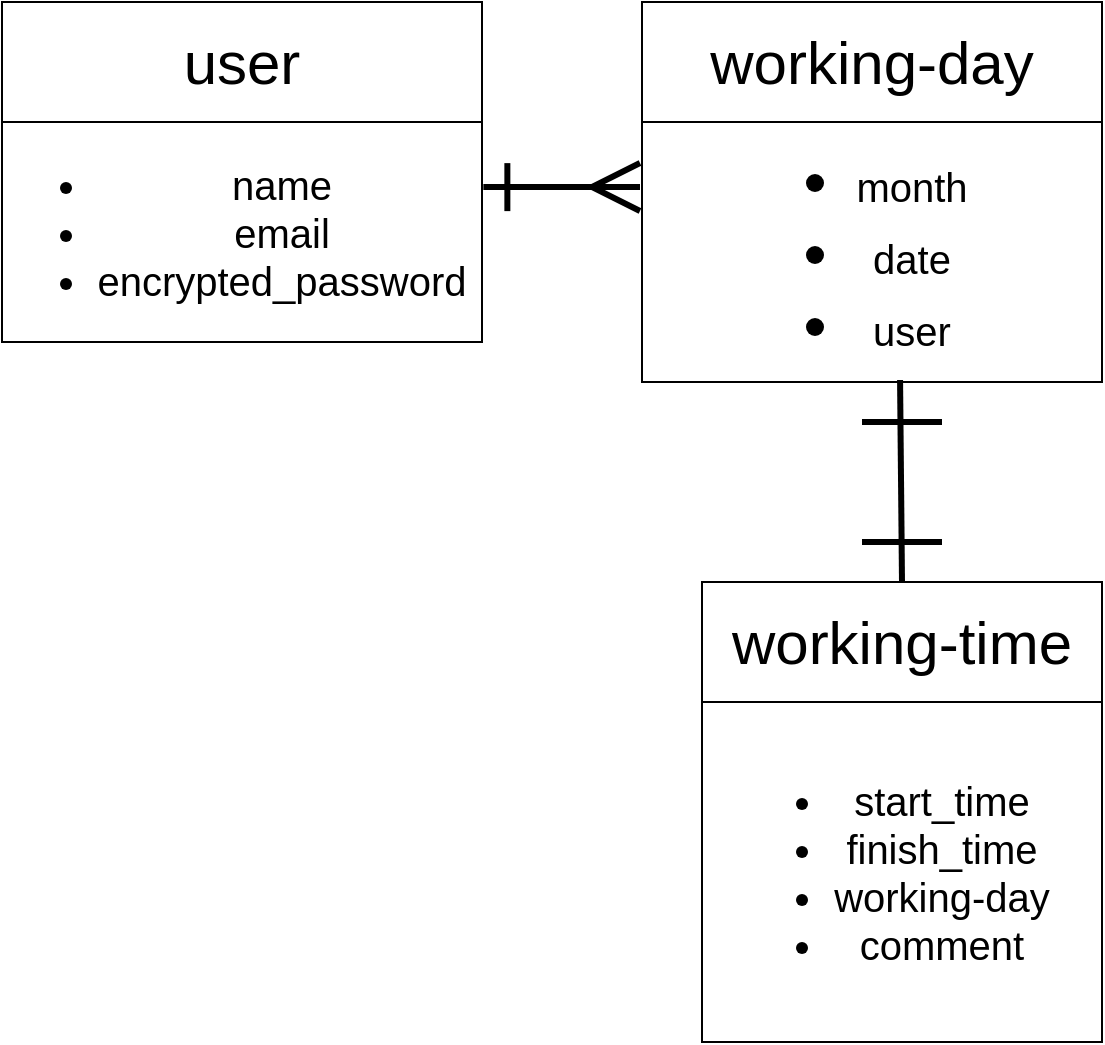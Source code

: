 <mxfile>
    <diagram id="lydJ3zgG5fdq9TNrsLYn" name="ページ1">
        <mxGraphModel dx="686" dy="680" grid="1" gridSize="10" guides="1" tooltips="1" connect="1" arrows="1" fold="1" page="1" pageScale="1" pageWidth="1169" pageHeight="1654" math="0" shadow="0">
            <root>
                <mxCell id="0"/>
                <mxCell id="1" parent="0"/>
                <mxCell id="3" value="&lt;font style=&quot;font-size: 30px&quot;&gt;user&lt;/font&gt;" style="whiteSpace=wrap;html=1;" vertex="1" parent="1">
                    <mxGeometry x="140" y="170" width="240" height="60" as="geometry"/>
                </mxCell>
                <mxCell id="4" value="&lt;ul style=&quot;font-size: 20px&quot;&gt;&lt;li&gt;name&lt;/li&gt;&lt;li&gt;email&lt;/li&gt;&lt;li&gt;encrypted_password&lt;/li&gt;&lt;/ul&gt;" style="whiteSpace=wrap;html=1;fontSize=30;" vertex="1" parent="1">
                    <mxGeometry x="140" y="230" width="240" height="110" as="geometry"/>
                </mxCell>
                <mxCell id="5" value="&lt;font style=&quot;font-size: 30px&quot;&gt;working-time&lt;/font&gt;" style="whiteSpace=wrap;html=1;fontSize=20;" vertex="1" parent="1">
                    <mxGeometry x="490" y="460" width="200" height="60" as="geometry"/>
                </mxCell>
                <mxCell id="6" value="&lt;ul&gt;&lt;li&gt;start_time&lt;/li&gt;&lt;li&gt;finish_time&lt;/li&gt;&lt;li&gt;working-day&lt;/li&gt;&lt;li&gt;comment&lt;/li&gt;&lt;/ul&gt;" style="whiteSpace=wrap;html=1;fontSize=20;" vertex="1" parent="1">
                    <mxGeometry x="490" y="520" width="200" height="170" as="geometry"/>
                </mxCell>
                <mxCell id="9" value="working-day" style="whiteSpace=wrap;html=1;fontSize=30;" vertex="1" parent="1">
                    <mxGeometry x="460" y="170" width="230" height="60" as="geometry"/>
                </mxCell>
                <mxCell id="10" value="&lt;div&gt;&lt;ul&gt;&lt;li&gt;&lt;font style=&quot;font-size: 20px&quot;&gt;month&lt;/font&gt;&lt;/li&gt;&lt;li&gt;&lt;font style=&quot;font-size: 20px&quot;&gt;date&lt;/font&gt;&lt;/li&gt;&lt;li&gt;&lt;font style=&quot;font-size: 20px&quot;&gt;user&lt;/font&gt;&lt;/li&gt;&lt;/ul&gt;&lt;/div&gt;" style="whiteSpace=wrap;html=1;fontSize=30;" vertex="1" parent="1">
                    <mxGeometry x="460" y="230" width="230" height="130" as="geometry"/>
                </mxCell>
                <mxCell id="11" value="" style="edgeStyle=entityRelationEdgeStyle;fontSize=12;html=1;endArrow=ERmany;startArrow=ERone;entryX=0;entryY=0.25;entryDx=0;entryDy=0;exitX=1.007;exitY=0.296;exitDx=0;exitDy=0;exitPerimeter=0;startFill=0;endFill=0;endSize=20;startSize=20;targetPerimeterSpacing=22;strokeWidth=3;spacingLeft=0;" edge="1" parent="1">
                    <mxGeometry width="100" height="100" relative="1" as="geometry">
                        <mxPoint x="380.68" y="262.56" as="sourcePoint"/>
                        <mxPoint x="459" y="262.5" as="targetPoint"/>
                    </mxGeometry>
                </mxCell>
                <mxCell id="13" value="" style="endArrow=none;html=1;rounded=0;fontSize=20;startSize=20;endSize=20;targetPerimeterSpacing=22;strokeWidth=3;entryX=0.5;entryY=0;entryDx=0;entryDy=0;exitX=0.561;exitY=0.992;exitDx=0;exitDy=0;exitPerimeter=0;" edge="1" parent="1" source="10" target="5">
                    <mxGeometry relative="1" as="geometry">
                        <mxPoint x="370" y="420" as="sourcePoint"/>
                        <mxPoint x="530" y="420" as="targetPoint"/>
                    </mxGeometry>
                </mxCell>
                <mxCell id="16" value="" style="endArrow=none;html=1;rounded=0;fontSize=20;startSize=20;endSize=20;targetPerimeterSpacing=22;strokeWidth=3;" edge="1" parent="1">
                    <mxGeometry relative="1" as="geometry">
                        <mxPoint x="570" y="440" as="sourcePoint"/>
                        <mxPoint x="610" y="440" as="targetPoint"/>
                    </mxGeometry>
                </mxCell>
                <mxCell id="17" value="" style="endArrow=none;html=1;rounded=0;fontSize=20;startSize=20;endSize=20;targetPerimeterSpacing=22;strokeWidth=3;" edge="1" parent="1">
                    <mxGeometry relative="1" as="geometry">
                        <mxPoint x="570" y="380" as="sourcePoint"/>
                        <mxPoint x="610" y="380" as="targetPoint"/>
                    </mxGeometry>
                </mxCell>
            </root>
        </mxGraphModel>
    </diagram>
</mxfile>